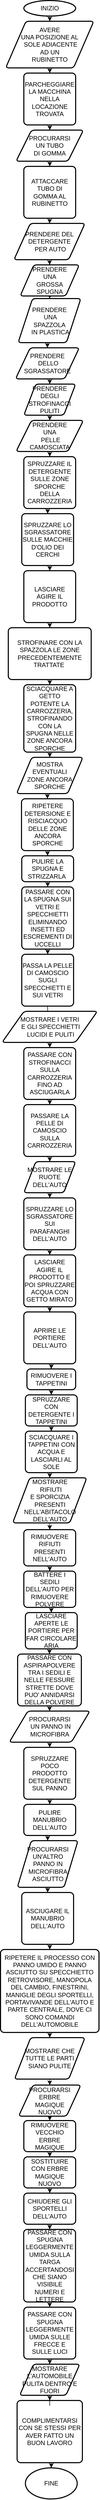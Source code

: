 <mxfile version="13.0.0" type="google"><diagram id="IQCebfmVrzoZ_wD89gp9" name="Page-1"><mxGraphModel dx="1038" dy="580" grid="1" gridSize="10" guides="1" tooltips="1" connect="1" arrows="1" fold="1" page="1" pageScale="1" pageWidth="827" pageHeight="1169" math="0" shadow="0"><root><mxCell id="0"/><mxCell id="1" parent="0"/><mxCell id="xvRq-Amy18OnKWqasp9N-63" style="edgeStyle=orthogonalEdgeStyle;rounded=0;orthogonalLoop=1;jettySize=auto;html=1;exitX=0.5;exitY=1;exitDx=0;exitDy=0;exitPerimeter=0;entryX=0.5;entryY=0;entryDx=0;entryDy=0;" edge="1" parent="1" source="xvRq-Amy18OnKWqasp9N-1" target="xvRq-Amy18OnKWqasp9N-3"><mxGeometry relative="1" as="geometry"/></mxCell><mxCell id="xvRq-Amy18OnKWqasp9N-1" value="INIZIO" style="strokeWidth=2;html=1;shape=mxgraph.flowchart.start_1;whiteSpace=wrap;" vertex="1" parent="1"><mxGeometry x="364" y="10" width="100" height="30" as="geometry"/></mxCell><mxCell id="xvRq-Amy18OnKWqasp9N-64" style="edgeStyle=orthogonalEdgeStyle;rounded=0;orthogonalLoop=1;jettySize=auto;html=1;exitX=0.5;exitY=1;exitDx=0;exitDy=0;entryX=0.5;entryY=0;entryDx=0;entryDy=0;" edge="1" parent="1" source="xvRq-Amy18OnKWqasp9N-3" target="xvRq-Amy18OnKWqasp9N-7"><mxGeometry relative="1" as="geometry"/></mxCell><mxCell id="xvRq-Amy18OnKWqasp9N-3" value="AVERE &lt;br&gt;UNA POSIZIONE AL&lt;br&gt;&amp;nbsp;SOLE ADIACENTE &lt;br&gt;AD UN &lt;br&gt;RUBINETTO" style="shape=parallelogram;html=1;strokeWidth=2;perimeter=parallelogramPerimeter;whiteSpace=wrap;rounded=1;arcSize=12;size=0.23;" vertex="1" parent="1"><mxGeometry x="329" y="50" width="170" height="90" as="geometry"/></mxCell><mxCell id="xvRq-Amy18OnKWqasp9N-66" style="edgeStyle=orthogonalEdgeStyle;rounded=0;orthogonalLoop=1;jettySize=auto;html=1;exitX=0.5;exitY=1;exitDx=0;exitDy=0;entryX=0.5;entryY=0;entryDx=0;entryDy=0;" edge="1" parent="1" source="xvRq-Amy18OnKWqasp9N-4" target="xvRq-Amy18OnKWqasp9N-5"><mxGeometry relative="1" as="geometry"/></mxCell><mxCell id="xvRq-Amy18OnKWqasp9N-4" value="PROCURARSI &lt;br&gt;UN TUBO &lt;br&gt;DI GOMMA" style="shape=parallelogram;html=1;strokeWidth=2;perimeter=parallelogramPerimeter;whiteSpace=wrap;rounded=1;arcSize=12;size=0.23;" vertex="1" parent="1"><mxGeometry x="349" y="260" width="130" height="60" as="geometry"/></mxCell><mxCell id="xvRq-Amy18OnKWqasp9N-67" style="edgeStyle=orthogonalEdgeStyle;rounded=0;orthogonalLoop=1;jettySize=auto;html=1;exitX=0.5;exitY=1;exitDx=0;exitDy=0;entryX=0.5;entryY=0;entryDx=0;entryDy=0;" edge="1" parent="1" source="xvRq-Amy18OnKWqasp9N-5" target="xvRq-Amy18OnKWqasp9N-8"><mxGeometry relative="1" as="geometry"/></mxCell><mxCell id="xvRq-Amy18OnKWqasp9N-5" value="ATTACCARE TUBO DI GOMMA AL RUBINETTO" style="rounded=1;whiteSpace=wrap;html=1;absoluteArcSize=1;arcSize=14;strokeWidth=2;" vertex="1" parent="1"><mxGeometry x="364" y="330" width="100" height="100" as="geometry"/></mxCell><mxCell id="xvRq-Amy18OnKWqasp9N-65" style="edgeStyle=orthogonalEdgeStyle;rounded=0;orthogonalLoop=1;jettySize=auto;html=1;exitX=0.5;exitY=1;exitDx=0;exitDy=0;entryX=0.5;entryY=0;entryDx=0;entryDy=0;" edge="1" parent="1" source="xvRq-Amy18OnKWqasp9N-7" target="xvRq-Amy18OnKWqasp9N-4"><mxGeometry relative="1" as="geometry"/></mxCell><mxCell id="xvRq-Amy18OnKWqasp9N-7" value="PARCHEGGIARE LA MACCHINA NELLA LOCAZIONE TROVATA" style="rounded=1;whiteSpace=wrap;html=1;absoluteArcSize=1;arcSize=14;strokeWidth=2;" vertex="1" parent="1"><mxGeometry x="364" y="150" width="100" height="100" as="geometry"/></mxCell><mxCell id="xvRq-Amy18OnKWqasp9N-68" style="edgeStyle=orthogonalEdgeStyle;rounded=0;orthogonalLoop=1;jettySize=auto;html=1;exitX=0.5;exitY=1;exitDx=0;exitDy=0;entryX=0.5;entryY=0;entryDx=0;entryDy=0;" edge="1" parent="1" source="xvRq-Amy18OnKWqasp9N-8" target="xvRq-Amy18OnKWqasp9N-9"><mxGeometry relative="1" as="geometry"/></mxCell><mxCell id="xvRq-Amy18OnKWqasp9N-8" value="PRENDERE DEL DETERGENTE&lt;br&gt;&amp;nbsp;PER AUTO" style="shape=parallelogram;html=1;strokeWidth=2;perimeter=parallelogramPerimeter;whiteSpace=wrap;rounded=1;arcSize=12;size=0.23;" vertex="1" parent="1"><mxGeometry x="345" y="440" width="137" height="70" as="geometry"/></mxCell><mxCell id="xvRq-Amy18OnKWqasp9N-69" style="edgeStyle=orthogonalEdgeStyle;rounded=0;orthogonalLoop=1;jettySize=auto;html=1;exitX=0.5;exitY=1;exitDx=0;exitDy=0;entryX=0.5;entryY=0;entryDx=0;entryDy=0;" edge="1" parent="1" source="xvRq-Amy18OnKWqasp9N-9" target="xvRq-Amy18OnKWqasp9N-10"><mxGeometry relative="1" as="geometry"/></mxCell><mxCell id="xvRq-Amy18OnKWqasp9N-9" value="PRENDERE &lt;br&gt;UNA &lt;br&gt;GROSSA &lt;br&gt;SPUGNA" style="shape=parallelogram;html=1;strokeWidth=2;perimeter=parallelogramPerimeter;whiteSpace=wrap;rounded=1;arcSize=12;size=0.23;" vertex="1" parent="1"><mxGeometry x="357" y="520" width="114" height="60" as="geometry"/></mxCell><mxCell id="xvRq-Amy18OnKWqasp9N-70" style="edgeStyle=orthogonalEdgeStyle;rounded=0;orthogonalLoop=1;jettySize=auto;html=1;exitX=0.5;exitY=1;exitDx=0;exitDy=0;entryX=0.5;entryY=0;entryDx=0;entryDy=0;" edge="1" parent="1" source="xvRq-Amy18OnKWqasp9N-10" target="xvRq-Amy18OnKWqasp9N-11"><mxGeometry relative="1" as="geometry"/></mxCell><mxCell id="xvRq-Amy18OnKWqasp9N-10" value="PRENDERE&lt;br&gt;&amp;nbsp;UNA &lt;br&gt;SPAZZOLA&lt;br&gt;&amp;nbsp;IN PLASTICA" style="shape=parallelogram;html=1;strokeWidth=2;perimeter=parallelogramPerimeter;whiteSpace=wrap;rounded=1;arcSize=12;size=0.23;" vertex="1" parent="1"><mxGeometry x="353" y="585" width="121" height="85" as="geometry"/></mxCell><mxCell id="xvRq-Amy18OnKWqasp9N-71" style="edgeStyle=orthogonalEdgeStyle;rounded=0;orthogonalLoop=1;jettySize=auto;html=1;exitX=0.5;exitY=1;exitDx=0;exitDy=0;entryX=0.5;entryY=0;entryDx=0;entryDy=0;" edge="1" parent="1" source="xvRq-Amy18OnKWqasp9N-11" target="xvRq-Amy18OnKWqasp9N-13"><mxGeometry relative="1" as="geometry"/></mxCell><mxCell id="xvRq-Amy18OnKWqasp9N-11" value="PRENDERE&lt;br&gt;&amp;nbsp;DELLO SGRASSATORE" style="shape=parallelogram;html=1;strokeWidth=2;perimeter=parallelogramPerimeter;whiteSpace=wrap;rounded=1;arcSize=12;size=0.23;" vertex="1" parent="1"><mxGeometry x="348" y="680" width="123" height="60" as="geometry"/></mxCell><mxCell id="xvRq-Amy18OnKWqasp9N-72" style="edgeStyle=orthogonalEdgeStyle;rounded=0;orthogonalLoop=1;jettySize=auto;html=1;exitX=0.5;exitY=1;exitDx=0;exitDy=0;entryX=0.5;entryY=0;entryDx=0;entryDy=0;" edge="1" parent="1" source="xvRq-Amy18OnKWqasp9N-13" target="xvRq-Amy18OnKWqasp9N-14"><mxGeometry relative="1" as="geometry"/></mxCell><mxCell id="xvRq-Amy18OnKWqasp9N-13" value="PRENDERE DEGLI STROFINACCI PULITI" style="shape=parallelogram;html=1;strokeWidth=2;perimeter=parallelogramPerimeter;whiteSpace=wrap;rounded=1;arcSize=12;size=0.23;" vertex="1" parent="1"><mxGeometry x="364" y="750" width="100" height="60" as="geometry"/></mxCell><mxCell id="xvRq-Amy18OnKWqasp9N-73" style="edgeStyle=orthogonalEdgeStyle;rounded=0;orthogonalLoop=1;jettySize=auto;html=1;exitX=0.5;exitY=1;exitDx=0;exitDy=0;entryX=0.5;entryY=0;entryDx=0;entryDy=0;" edge="1" parent="1" source="xvRq-Amy18OnKWqasp9N-14" target="xvRq-Amy18OnKWqasp9N-15"><mxGeometry relative="1" as="geometry"/></mxCell><mxCell id="xvRq-Amy18OnKWqasp9N-14" value="PRENDERE &lt;br&gt;UNA&lt;br&gt;&amp;nbsp;PELLE &lt;br&gt;CAMOSCIATA" style="shape=parallelogram;html=1;strokeWidth=2;perimeter=parallelogramPerimeter;whiteSpace=wrap;rounded=1;arcSize=12;size=0.23;" vertex="1" parent="1"><mxGeometry x="349" y="820" width="130" height="60" as="geometry"/></mxCell><mxCell id="xvRq-Amy18OnKWqasp9N-74" style="edgeStyle=orthogonalEdgeStyle;rounded=0;orthogonalLoop=1;jettySize=auto;html=1;exitX=0.5;exitY=1;exitDx=0;exitDy=0;entryX=0.5;entryY=0;entryDx=0;entryDy=0;" edge="1" parent="1" source="xvRq-Amy18OnKWqasp9N-15" target="xvRq-Amy18OnKWqasp9N-16"><mxGeometry relative="1" as="geometry"/></mxCell><mxCell id="xvRq-Amy18OnKWqasp9N-15" value="SPRUZZARE IL DETERGENTE SULLE ZONE SPORCHE DELLA CARROZZERIA" style="rounded=1;whiteSpace=wrap;html=1;absoluteArcSize=1;arcSize=14;strokeWidth=2;" vertex="1" parent="1"><mxGeometry x="364" y="890" width="100" height="100" as="geometry"/></mxCell><mxCell id="xvRq-Amy18OnKWqasp9N-75" style="edgeStyle=orthogonalEdgeStyle;rounded=0;orthogonalLoop=1;jettySize=auto;html=1;exitX=0.5;exitY=1;exitDx=0;exitDy=0;entryX=0.5;entryY=0;entryDx=0;entryDy=0;" edge="1" parent="1" source="xvRq-Amy18OnKWqasp9N-16" target="xvRq-Amy18OnKWqasp9N-17"><mxGeometry relative="1" as="geometry"/></mxCell><mxCell id="xvRq-Amy18OnKWqasp9N-16" value="SPRUZZARE LO SGRASSATORE SULLE MACCHIE D'OLIO DEI CERCHI" style="rounded=1;whiteSpace=wrap;html=1;absoluteArcSize=1;arcSize=14;strokeWidth=2;" vertex="1" parent="1"><mxGeometry x="360" y="1000" width="100" height="100" as="geometry"/></mxCell><mxCell id="xvRq-Amy18OnKWqasp9N-76" style="edgeStyle=orthogonalEdgeStyle;rounded=0;orthogonalLoop=1;jettySize=auto;html=1;exitX=0.5;exitY=1;exitDx=0;exitDy=0;" edge="1" parent="1" source="xvRq-Amy18OnKWqasp9N-17" target="xvRq-Amy18OnKWqasp9N-18"><mxGeometry relative="1" as="geometry"/></mxCell><mxCell id="xvRq-Amy18OnKWqasp9N-17" value="LASCIARE AGIRE IL PRODOTTO" style="rounded=1;whiteSpace=wrap;html=1;absoluteArcSize=1;arcSize=14;strokeWidth=2;" vertex="1" parent="1"><mxGeometry x="364" y="1110" width="100" height="100" as="geometry"/></mxCell><mxCell id="xvRq-Amy18OnKWqasp9N-77" style="edgeStyle=orthogonalEdgeStyle;rounded=0;orthogonalLoop=1;jettySize=auto;html=1;exitX=0.5;exitY=1;exitDx=0;exitDy=0;entryX=0.5;entryY=0;entryDx=0;entryDy=0;" edge="1" parent="1" source="xvRq-Amy18OnKWqasp9N-18" target="xvRq-Amy18OnKWqasp9N-19"><mxGeometry relative="1" as="geometry"/></mxCell><mxCell id="xvRq-Amy18OnKWqasp9N-18" value="STROFINARE CON LA SPAZZOLA LE ZONE PRECEDENTEMENTE TRATTATE&amp;nbsp;" style="rounded=1;whiteSpace=wrap;html=1;absoluteArcSize=1;arcSize=14;strokeWidth=2;" vertex="1" parent="1"><mxGeometry x="334" y="1220" width="160" height="100" as="geometry"/></mxCell><mxCell id="xvRq-Amy18OnKWqasp9N-78" style="edgeStyle=orthogonalEdgeStyle;rounded=0;orthogonalLoop=1;jettySize=auto;html=1;exitX=0.5;exitY=1;exitDx=0;exitDy=0;entryX=0.5;entryY=0;entryDx=0;entryDy=0;" edge="1" parent="1" source="xvRq-Amy18OnKWqasp9N-19" target="xvRq-Amy18OnKWqasp9N-20"><mxGeometry relative="1" as="geometry"/></mxCell><mxCell id="xvRq-Amy18OnKWqasp9N-19" value="SCIACQUARE A GETTO POTENTE LA CARROZZERIA, STROFINANDO CON LA SPUGNA NELLE ZONE ANCORA SPORCHE" style="rounded=1;whiteSpace=wrap;html=1;absoluteArcSize=1;arcSize=14;strokeWidth=2;" vertex="1" parent="1"><mxGeometry x="364" y="1330" width="100" height="130" as="geometry"/></mxCell><mxCell id="xvRq-Amy18OnKWqasp9N-79" style="edgeStyle=orthogonalEdgeStyle;rounded=0;orthogonalLoop=1;jettySize=auto;html=1;exitX=0.5;exitY=1;exitDx=0;exitDy=0;entryX=0.5;entryY=0;entryDx=0;entryDy=0;" edge="1" parent="1" source="xvRq-Amy18OnKWqasp9N-20" target="xvRq-Amy18OnKWqasp9N-21"><mxGeometry relative="1" as="geometry"/></mxCell><mxCell id="xvRq-Amy18OnKWqasp9N-20" value="MOSTRA &lt;br&gt;EVENTUALI &lt;br&gt;ZONE ANCORA SPORCHE" style="shape=parallelogram;html=1;strokeWidth=2;perimeter=parallelogramPerimeter;whiteSpace=wrap;rounded=1;arcSize=12;size=0.23;" vertex="1" parent="1"><mxGeometry x="350" y="1470" width="128" height="70" as="geometry"/></mxCell><mxCell id="xvRq-Amy18OnKWqasp9N-80" style="edgeStyle=orthogonalEdgeStyle;rounded=0;orthogonalLoop=1;jettySize=auto;html=1;exitX=0.5;exitY=1;exitDx=0;exitDy=0;entryX=0.5;entryY=0;entryDx=0;entryDy=0;" edge="1" parent="1" source="xvRq-Amy18OnKWqasp9N-21" target="xvRq-Amy18OnKWqasp9N-22"><mxGeometry relative="1" as="geometry"/></mxCell><mxCell id="xvRq-Amy18OnKWqasp9N-21" value="RIPETERE DETERSIONE E RISCIACQUO DELLE ZONE ANCORA SPORCHE" style="rounded=1;whiteSpace=wrap;html=1;absoluteArcSize=1;arcSize=14;strokeWidth=2;" vertex="1" parent="1"><mxGeometry x="359.5" y="1550" width="100" height="100" as="geometry"/></mxCell><mxCell id="xvRq-Amy18OnKWqasp9N-81" style="edgeStyle=orthogonalEdgeStyle;rounded=0;orthogonalLoop=1;jettySize=auto;html=1;exitX=0.5;exitY=1;exitDx=0;exitDy=0;entryX=0.5;entryY=0;entryDx=0;entryDy=0;" edge="1" parent="1" source="xvRq-Amy18OnKWqasp9N-22" target="xvRq-Amy18OnKWqasp9N-26"><mxGeometry relative="1" as="geometry"/></mxCell><mxCell id="xvRq-Amy18OnKWqasp9N-22" value="PULIRE LA SPUGNA E STRIZZARLA&amp;nbsp;" style="rounded=1;whiteSpace=wrap;html=1;absoluteArcSize=1;arcSize=14;strokeWidth=2;" vertex="1" parent="1"><mxGeometry x="360" y="1660" width="100" height="50" as="geometry"/></mxCell><mxCell id="xvRq-Amy18OnKWqasp9N-83" style="edgeStyle=orthogonalEdgeStyle;rounded=0;orthogonalLoop=1;jettySize=auto;html=1;exitX=0.5;exitY=1;exitDx=0;exitDy=0;" edge="1" parent="1" source="xvRq-Amy18OnKWqasp9N-25" target="xvRq-Amy18OnKWqasp9N-27"><mxGeometry relative="1" as="geometry"/></mxCell><mxCell id="xvRq-Amy18OnKWqasp9N-25" value="PASSA LA PELLE DI CAMOSCIO SUGLI SPECCHIETTI E SUI VETRI" style="rounded=1;whiteSpace=wrap;html=1;absoluteArcSize=1;arcSize=14;strokeWidth=2;" vertex="1" parent="1"><mxGeometry x="360" y="1850" width="100" height="100" as="geometry"/></mxCell><mxCell id="xvRq-Amy18OnKWqasp9N-82" style="edgeStyle=orthogonalEdgeStyle;rounded=0;orthogonalLoop=1;jettySize=auto;html=1;exitX=0.5;exitY=1;exitDx=0;exitDy=0;entryX=0.5;entryY=0;entryDx=0;entryDy=0;" edge="1" parent="1" source="xvRq-Amy18OnKWqasp9N-26" target="xvRq-Amy18OnKWqasp9N-25"><mxGeometry relative="1" as="geometry"/></mxCell><mxCell id="xvRq-Amy18OnKWqasp9N-26" value="PASSARE CON LA SPUGNA SUI VETRI E SPECCHIETTI ELIMINANDO INSETTI ED ESCREMENTI DI UCCELLI" style="rounded=1;whiteSpace=wrap;html=1;absoluteArcSize=1;arcSize=14;strokeWidth=2;" vertex="1" parent="1"><mxGeometry x="360" y="1720" width="100" height="120" as="geometry"/></mxCell><mxCell id="xvRq-Amy18OnKWqasp9N-84" style="edgeStyle=orthogonalEdgeStyle;rounded=0;orthogonalLoop=1;jettySize=auto;html=1;exitX=0.5;exitY=1;exitDx=0;exitDy=0;entryX=0.5;entryY=0;entryDx=0;entryDy=0;" edge="1" parent="1" source="xvRq-Amy18OnKWqasp9N-27" target="xvRq-Amy18OnKWqasp9N-28"><mxGeometry relative="1" as="geometry"/></mxCell><mxCell id="xvRq-Amy18OnKWqasp9N-27" value="MOSTRARE I VETRI&lt;br&gt;&amp;nbsp;E GLI SPECCHIETTI&lt;br&gt;&amp;nbsp;LUCIDI E PULITI" style="shape=parallelogram;html=1;strokeWidth=2;perimeter=parallelogramPerimeter;whiteSpace=wrap;rounded=1;arcSize=12;size=0.23;" vertex="1" parent="1"><mxGeometry x="322" y="1960" width="184" height="60" as="geometry"/></mxCell><mxCell id="xvRq-Amy18OnKWqasp9N-85" style="edgeStyle=orthogonalEdgeStyle;rounded=0;orthogonalLoop=1;jettySize=auto;html=1;exitX=0.5;exitY=1;exitDx=0;exitDy=0;entryX=0.5;entryY=0;entryDx=0;entryDy=0;" edge="1" parent="1" source="xvRq-Amy18OnKWqasp9N-28" target="xvRq-Amy18OnKWqasp9N-30"><mxGeometry relative="1" as="geometry"/></mxCell><mxCell id="xvRq-Amy18OnKWqasp9N-28" value="PASSARE CON STROFINACCI SULLA CARROZZERIA FINO AD ASCIUGARLA" style="rounded=1;whiteSpace=wrap;html=1;absoluteArcSize=1;arcSize=14;strokeWidth=2;" vertex="1" parent="1"><mxGeometry x="364" y="2030" width="100" height="100" as="geometry"/></mxCell><mxCell id="xvRq-Amy18OnKWqasp9N-86" style="edgeStyle=orthogonalEdgeStyle;rounded=0;orthogonalLoop=1;jettySize=auto;html=1;exitX=0.5;exitY=1;exitDx=0;exitDy=0;" edge="1" parent="1" source="xvRq-Amy18OnKWqasp9N-30" target="xvRq-Amy18OnKWqasp9N-31"><mxGeometry relative="1" as="geometry"/></mxCell><mxCell id="xvRq-Amy18OnKWqasp9N-30" value="PASSARE LA PELLE DI CAMOSCIO SULLA CARROZZERIA" style="rounded=1;whiteSpace=wrap;html=1;absoluteArcSize=1;arcSize=14;strokeWidth=2;" vertex="1" parent="1"><mxGeometry x="364" y="2140" width="100" height="100" as="geometry"/></mxCell><mxCell id="xvRq-Amy18OnKWqasp9N-87" style="edgeStyle=orthogonalEdgeStyle;rounded=0;orthogonalLoop=1;jettySize=auto;html=1;exitX=0.5;exitY=1;exitDx=0;exitDy=0;entryX=0.5;entryY=0;entryDx=0;entryDy=0;" edge="1" parent="1" source="xvRq-Amy18OnKWqasp9N-31" target="xvRq-Amy18OnKWqasp9N-32"><mxGeometry relative="1" as="geometry"/></mxCell><mxCell id="xvRq-Amy18OnKWqasp9N-31" value="MOSTRARE LE RUOTE DELL'AUTO" style="shape=parallelogram;html=1;strokeWidth=2;perimeter=parallelogramPerimeter;whiteSpace=wrap;rounded=1;arcSize=12;size=0.23;" vertex="1" parent="1"><mxGeometry x="364" y="2250" width="100" height="60" as="geometry"/></mxCell><mxCell id="xvRq-Amy18OnKWqasp9N-88" style="edgeStyle=orthogonalEdgeStyle;rounded=0;orthogonalLoop=1;jettySize=auto;html=1;exitX=0.5;exitY=1;exitDx=0;exitDy=0;entryX=0.5;entryY=0;entryDx=0;entryDy=0;" edge="1" parent="1" source="xvRq-Amy18OnKWqasp9N-32" target="xvRq-Amy18OnKWqasp9N-33"><mxGeometry relative="1" as="geometry"/></mxCell><mxCell id="xvRq-Amy18OnKWqasp9N-32" value="SPRUZZARE LO SGRASSATORE SUI PARAFANGHI DELL'AUTO" style="rounded=1;whiteSpace=wrap;html=1;absoluteArcSize=1;arcSize=14;strokeWidth=2;" vertex="1" parent="1"><mxGeometry x="364" y="2320" width="100" height="100" as="geometry"/></mxCell><mxCell id="xvRq-Amy18OnKWqasp9N-89" style="edgeStyle=orthogonalEdgeStyle;rounded=0;orthogonalLoop=1;jettySize=auto;html=1;exitX=0.5;exitY=1;exitDx=0;exitDy=0;" edge="1" parent="1" source="xvRq-Amy18OnKWqasp9N-33" target="xvRq-Amy18OnKWqasp9N-34"><mxGeometry relative="1" as="geometry"/></mxCell><mxCell id="xvRq-Amy18OnKWqasp9N-33" value="LASCIARE AGIRE IL PRODOTTO E POI SPRUZZARE ACQUA CON GETTO MIRATO" style="rounded=1;whiteSpace=wrap;html=1;absoluteArcSize=1;arcSize=14;strokeWidth=2;" vertex="1" parent="1"><mxGeometry x="364" y="2430" width="100" height="100" as="geometry"/></mxCell><mxCell id="xvRq-Amy18OnKWqasp9N-91" style="edgeStyle=orthogonalEdgeStyle;rounded=0;orthogonalLoop=1;jettySize=auto;html=1;exitX=0.5;exitY=1;exitDx=0;exitDy=0;entryX=0.5;entryY=0;entryDx=0;entryDy=0;" edge="1" parent="1" source="xvRq-Amy18OnKWqasp9N-34" target="xvRq-Amy18OnKWqasp9N-35"><mxGeometry relative="1" as="geometry"/></mxCell><mxCell id="xvRq-Amy18OnKWqasp9N-34" value="APRIRE LE PORTIERE DELL'AUTO" style="rounded=1;whiteSpace=wrap;html=1;absoluteArcSize=1;arcSize=14;strokeWidth=2;" vertex="1" parent="1"><mxGeometry x="364" y="2540" width="100" height="100" as="geometry"/></mxCell><mxCell id="xvRq-Amy18OnKWqasp9N-92" style="edgeStyle=orthogonalEdgeStyle;rounded=0;orthogonalLoop=1;jettySize=auto;html=1;exitX=0.5;exitY=1;exitDx=0;exitDy=0;entryX=0.5;entryY=0;entryDx=0;entryDy=0;" edge="1" parent="1" source="xvRq-Amy18OnKWqasp9N-35" target="xvRq-Amy18OnKWqasp9N-36"><mxGeometry relative="1" as="geometry"/></mxCell><mxCell id="xvRq-Amy18OnKWqasp9N-35" value="RIMUOVERE I TAPPETINI" style="rounded=1;whiteSpace=wrap;html=1;absoluteArcSize=1;arcSize=14;strokeWidth=2;" vertex="1" parent="1"><mxGeometry x="370" y="2650" width="94" height="40" as="geometry"/></mxCell><mxCell id="xvRq-Amy18OnKWqasp9N-93" style="edgeStyle=orthogonalEdgeStyle;rounded=0;orthogonalLoop=1;jettySize=auto;html=1;exitX=0.5;exitY=1;exitDx=0;exitDy=0;entryX=0.5;entryY=0;entryDx=0;entryDy=0;" edge="1" parent="1" source="xvRq-Amy18OnKWqasp9N-36" target="xvRq-Amy18OnKWqasp9N-37"><mxGeometry relative="1" as="geometry"/></mxCell><mxCell id="xvRq-Amy18OnKWqasp9N-36" value="SPRUZZARE CON DETERGENTE I TAPPETINI" style="rounded=1;whiteSpace=wrap;html=1;absoluteArcSize=1;arcSize=14;strokeWidth=2;" vertex="1" parent="1"><mxGeometry x="367" y="2700" width="100" height="60" as="geometry"/></mxCell><mxCell id="xvRq-Amy18OnKWqasp9N-94" style="edgeStyle=orthogonalEdgeStyle;rounded=0;orthogonalLoop=1;jettySize=auto;html=1;exitX=0.5;exitY=1;exitDx=0;exitDy=0;entryX=0.5;entryY=0;entryDx=0;entryDy=0;" edge="1" parent="1" source="xvRq-Amy18OnKWqasp9N-37" target="xvRq-Amy18OnKWqasp9N-39"><mxGeometry relative="1" as="geometry"/></mxCell><mxCell id="xvRq-Amy18OnKWqasp9N-37" value="SCIACQUARE I TAPPETINI CON ACQUA E LASCIARLI AL SOLE" style="rounded=1;whiteSpace=wrap;html=1;absoluteArcSize=1;arcSize=14;strokeWidth=2;" vertex="1" parent="1"><mxGeometry x="367" y="2770" width="100" height="80" as="geometry"/></mxCell><mxCell id="xvRq-Amy18OnKWqasp9N-96" style="edgeStyle=orthogonalEdgeStyle;rounded=0;orthogonalLoop=1;jettySize=auto;html=1;exitX=0.5;exitY=1;exitDx=0;exitDy=0;entryX=0.5;entryY=0;entryDx=0;entryDy=0;" edge="1" parent="1" source="xvRq-Amy18OnKWqasp9N-38" target="xvRq-Amy18OnKWqasp9N-40"><mxGeometry relative="1" as="geometry"/></mxCell><mxCell id="xvRq-Amy18OnKWqasp9N-38" value="RIMUOVERE RIFIUTI PRESENTI NELL'AUTO" style="rounded=1;whiteSpace=wrap;html=1;absoluteArcSize=1;arcSize=14;strokeWidth=2;" vertex="1" parent="1"><mxGeometry x="364" y="2960" width="100" height="70" as="geometry"/></mxCell><mxCell id="xvRq-Amy18OnKWqasp9N-95" style="edgeStyle=orthogonalEdgeStyle;rounded=0;orthogonalLoop=1;jettySize=auto;html=1;exitX=0.5;exitY=1;exitDx=0;exitDy=0;entryX=0.5;entryY=0;entryDx=0;entryDy=0;" edge="1" parent="1" source="xvRq-Amy18OnKWqasp9N-39" target="xvRq-Amy18OnKWqasp9N-38"><mxGeometry relative="1" as="geometry"/></mxCell><mxCell id="xvRq-Amy18OnKWqasp9N-39" value="MOSTRARE&lt;br&gt;&amp;nbsp;RIFIUTI &lt;br&gt;E SPORCIZIA &lt;br&gt;PRESENTI NELL'ABITACOLO DELL'AUTO" style="shape=parallelogram;html=1;strokeWidth=2;perimeter=parallelogramPerimeter;whiteSpace=wrap;rounded=1;arcSize=12;size=0.23;" vertex="1" parent="1"><mxGeometry x="342.5" y="2860" width="143" height="87" as="geometry"/></mxCell><mxCell id="xvRq-Amy18OnKWqasp9N-97" style="edgeStyle=orthogonalEdgeStyle;rounded=0;orthogonalLoop=1;jettySize=auto;html=1;exitX=0.5;exitY=1;exitDx=0;exitDy=0;entryX=0.5;entryY=0;entryDx=0;entryDy=0;" edge="1" parent="1" source="xvRq-Amy18OnKWqasp9N-40" target="xvRq-Amy18OnKWqasp9N-41"><mxGeometry relative="1" as="geometry"/></mxCell><mxCell id="xvRq-Amy18OnKWqasp9N-40" value="BATTERE I SEDILI DELL'AUTO PER RIMUOVERE POLVERE" style="rounded=1;whiteSpace=wrap;html=1;absoluteArcSize=1;arcSize=14;strokeWidth=2;" vertex="1" parent="1"><mxGeometry x="364" y="3040" width="100" height="70" as="geometry"/></mxCell><mxCell id="xvRq-Amy18OnKWqasp9N-98" style="edgeStyle=orthogonalEdgeStyle;rounded=0;orthogonalLoop=1;jettySize=auto;html=1;exitX=0.5;exitY=1;exitDx=0;exitDy=0;entryX=0.5;entryY=0;entryDx=0;entryDy=0;" edge="1" parent="1" source="xvRq-Amy18OnKWqasp9N-41" target="xvRq-Amy18OnKWqasp9N-42"><mxGeometry relative="1" as="geometry"/></mxCell><mxCell id="xvRq-Amy18OnKWqasp9N-41" value="LASCIARE APERTE LE PORTIERE PER FAR CIRCOLARE ARIA" style="rounded=1;whiteSpace=wrap;html=1;absoluteArcSize=1;arcSize=14;strokeWidth=2;" vertex="1" parent="1"><mxGeometry x="367" y="3120" width="100" height="70" as="geometry"/></mxCell><mxCell id="xvRq-Amy18OnKWqasp9N-99" style="edgeStyle=orthogonalEdgeStyle;rounded=0;orthogonalLoop=1;jettySize=auto;html=1;exitX=0.5;exitY=1;exitDx=0;exitDy=0;entryX=0.5;entryY=0;entryDx=0;entryDy=0;" edge="1" parent="1" source="xvRq-Amy18OnKWqasp9N-42" target="xvRq-Amy18OnKWqasp9N-43"><mxGeometry relative="1" as="geometry"/></mxCell><mxCell id="xvRq-Amy18OnKWqasp9N-42" value="PASSARE CON ASPIRAPOLVERE TRA I SEDILI E NELLE FESSURE STRETTE DOVE PUO' ANNIDARSI DELLA POLVERE" style="rounded=1;whiteSpace=wrap;html=1;absoluteArcSize=1;arcSize=14;strokeWidth=2;" vertex="1" parent="1"><mxGeometry x="352" y="3200" width="123" height="100" as="geometry"/></mxCell><mxCell id="xvRq-Amy18OnKWqasp9N-100" style="edgeStyle=orthogonalEdgeStyle;rounded=0;orthogonalLoop=1;jettySize=auto;html=1;exitX=0.5;exitY=1;exitDx=0;exitDy=0;entryX=0.5;entryY=0;entryDx=0;entryDy=0;" edge="1" parent="1" source="xvRq-Amy18OnKWqasp9N-43" target="xvRq-Amy18OnKWqasp9N-44"><mxGeometry relative="1" as="geometry"/></mxCell><mxCell id="xvRq-Amy18OnKWqasp9N-43" value="PROCURARSI&lt;br&gt;&amp;nbsp;UN PANNO IN MICROFIBRA" style="shape=parallelogram;html=1;strokeWidth=2;perimeter=parallelogramPerimeter;whiteSpace=wrap;rounded=1;arcSize=12;size=0.23;" vertex="1" parent="1"><mxGeometry x="336" y="3310" width="155.5" height="60" as="geometry"/></mxCell><mxCell id="xvRq-Amy18OnKWqasp9N-101" style="edgeStyle=orthogonalEdgeStyle;rounded=0;orthogonalLoop=1;jettySize=auto;html=1;exitX=0.5;exitY=1;exitDx=0;exitDy=0;entryX=0.5;entryY=0;entryDx=0;entryDy=0;" edge="1" parent="1" source="xvRq-Amy18OnKWqasp9N-44" target="xvRq-Amy18OnKWqasp9N-45"><mxGeometry relative="1" as="geometry"/></mxCell><mxCell id="xvRq-Amy18OnKWqasp9N-44" value="SPRUZZARE POCO PRODOTTO DETERGENTE SUL PANNO" style="rounded=1;whiteSpace=wrap;html=1;absoluteArcSize=1;arcSize=14;strokeWidth=2;" vertex="1" parent="1"><mxGeometry x="364" y="3380" width="100" height="100" as="geometry"/></mxCell><mxCell id="xvRq-Amy18OnKWqasp9N-102" style="edgeStyle=orthogonalEdgeStyle;rounded=0;orthogonalLoop=1;jettySize=auto;html=1;exitX=0.5;exitY=1;exitDx=0;exitDy=0;entryX=0.5;entryY=0;entryDx=0;entryDy=0;" edge="1" parent="1" source="xvRq-Amy18OnKWqasp9N-45" target="xvRq-Amy18OnKWqasp9N-48"><mxGeometry relative="1" as="geometry"/></mxCell><mxCell id="xvRq-Amy18OnKWqasp9N-45" value="PULIRE MANUBRIO DELL'AUTO" style="rounded=1;whiteSpace=wrap;html=1;absoluteArcSize=1;arcSize=14;strokeWidth=2;" vertex="1" parent="1"><mxGeometry x="364" y="3490" width="100" height="60" as="geometry"/></mxCell><mxCell id="xvRq-Amy18OnKWqasp9N-103" style="edgeStyle=orthogonalEdgeStyle;rounded=0;orthogonalLoop=1;jettySize=auto;html=1;exitX=0.5;exitY=1;exitDx=0;exitDy=0;entryX=0.5;entryY=0;entryDx=0;entryDy=0;" edge="1" parent="1" source="xvRq-Amy18OnKWqasp9N-48" target="xvRq-Amy18OnKWqasp9N-49"><mxGeometry relative="1" as="geometry"/></mxCell><mxCell id="xvRq-Amy18OnKWqasp9N-48" value="PROCURARSI UN'ALTRO &lt;br&gt;PANNO IN MICROFIBRA ASCIUTTO" style="shape=parallelogram;html=1;strokeWidth=2;perimeter=parallelogramPerimeter;whiteSpace=wrap;rounded=1;arcSize=12;size=0.23;" vertex="1" parent="1"><mxGeometry x="351.5" y="3560" width="117" height="90" as="geometry"/></mxCell><mxCell id="xvRq-Amy18OnKWqasp9N-104" style="edgeStyle=orthogonalEdgeStyle;rounded=0;orthogonalLoop=1;jettySize=auto;html=1;exitX=0.5;exitY=1;exitDx=0;exitDy=0;entryX=0.5;entryY=0;entryDx=0;entryDy=0;" edge="1" parent="1" source="xvRq-Amy18OnKWqasp9N-49" target="xvRq-Amy18OnKWqasp9N-50"><mxGeometry relative="1" as="geometry"/></mxCell><mxCell id="xvRq-Amy18OnKWqasp9N-49" value="ASCIUGARE IL MANUBRIO DELL'AUTO" style="rounded=1;whiteSpace=wrap;html=1;absoluteArcSize=1;arcSize=14;strokeWidth=2;" vertex="1" parent="1"><mxGeometry x="360" y="3660" width="100" height="100" as="geometry"/></mxCell><mxCell id="xvRq-Amy18OnKWqasp9N-105" style="edgeStyle=orthogonalEdgeStyle;rounded=0;orthogonalLoop=1;jettySize=auto;html=1;exitX=0.5;exitY=1;exitDx=0;exitDy=0;entryX=0.5;entryY=0;entryDx=0;entryDy=0;" edge="1" parent="1" source="xvRq-Amy18OnKWqasp9N-50" target="xvRq-Amy18OnKWqasp9N-51"><mxGeometry relative="1" as="geometry"/></mxCell><mxCell id="xvRq-Amy18OnKWqasp9N-50" value="RIPETERE IL PROCESSO CON PANNO UMIDO E PANNO ASCIUTTO SU SPECCHIETTO RETROVISORE, MANOPOLA DEL CAMBIO, FINESTRINI, MANIGLIE DEGLI SPORTELLI, PORTAVIVANDE DELL'AUTO E PARTE CENTRALE, DOVE CI SONO COMANDI DELL'AUTOMOBILE" style="rounded=1;whiteSpace=wrap;html=1;absoluteArcSize=1;arcSize=14;strokeWidth=2;" vertex="1" parent="1"><mxGeometry x="319" y="3770" width="190" height="160" as="geometry"/></mxCell><mxCell id="xvRq-Amy18OnKWqasp9N-106" style="edgeStyle=orthogonalEdgeStyle;rounded=0;orthogonalLoop=1;jettySize=auto;html=1;exitX=0.5;exitY=1;exitDx=0;exitDy=0;entryX=0.5;entryY=0;entryDx=0;entryDy=0;" edge="1" parent="1" source="xvRq-Amy18OnKWqasp9N-51" target="xvRq-Amy18OnKWqasp9N-52"><mxGeometry relative="1" as="geometry"/></mxCell><mxCell id="xvRq-Amy18OnKWqasp9N-51" value="MOSTRARE CHE TUTTE LE PARTI SIANO PULITE" style="shape=parallelogram;html=1;strokeWidth=2;perimeter=parallelogramPerimeter;whiteSpace=wrap;rounded=1;arcSize=12;size=0.23;" vertex="1" parent="1"><mxGeometry x="346" y="3940" width="136" height="80" as="geometry"/></mxCell><mxCell id="xvRq-Amy18OnKWqasp9N-107" style="edgeStyle=orthogonalEdgeStyle;rounded=0;orthogonalLoop=1;jettySize=auto;html=1;exitX=0.5;exitY=1;exitDx=0;exitDy=0;entryX=0.5;entryY=0;entryDx=0;entryDy=0;" edge="1" parent="1" source="xvRq-Amy18OnKWqasp9N-52" target="xvRq-Amy18OnKWqasp9N-53"><mxGeometry relative="1" as="geometry"/></mxCell><mxCell id="xvRq-Amy18OnKWqasp9N-52" value="PROCURARSI ERBRE &lt;br&gt;MAGIQUE &lt;br&gt;NUOVO" style="shape=parallelogram;html=1;strokeWidth=2;perimeter=parallelogramPerimeter;whiteSpace=wrap;rounded=1;arcSize=12;size=0.23;" vertex="1" parent="1"><mxGeometry x="354" y="4031.5" width="120" height="60" as="geometry"/></mxCell><mxCell id="xvRq-Amy18OnKWqasp9N-108" style="edgeStyle=orthogonalEdgeStyle;rounded=0;orthogonalLoop=1;jettySize=auto;html=1;exitX=0.5;exitY=1;exitDx=0;exitDy=0;entryX=0.5;entryY=0;entryDx=0;entryDy=0;" edge="1" parent="1" source="xvRq-Amy18OnKWqasp9N-53" target="xvRq-Amy18OnKWqasp9N-54"><mxGeometry relative="1" as="geometry"/></mxCell><mxCell id="xvRq-Amy18OnKWqasp9N-53" value="RIMUOVERE VECCHIO ERBRE MAGIQUE" style="rounded=1;whiteSpace=wrap;html=1;absoluteArcSize=1;arcSize=14;strokeWidth=2;" vertex="1" parent="1"><mxGeometry x="364" y="4100" width="100" height="60" as="geometry"/></mxCell><mxCell id="xvRq-Amy18OnKWqasp9N-109" style="edgeStyle=orthogonalEdgeStyle;rounded=0;orthogonalLoop=1;jettySize=auto;html=1;exitX=0.5;exitY=1;exitDx=0;exitDy=0;entryX=0.5;entryY=0;entryDx=0;entryDy=0;" edge="1" parent="1" source="xvRq-Amy18OnKWqasp9N-54" target="xvRq-Amy18OnKWqasp9N-55"><mxGeometry relative="1" as="geometry"/></mxCell><mxCell id="xvRq-Amy18OnKWqasp9N-54" value="SOSTITUIRE CON ERBRE MAGIQUE NUOVO" style="rounded=1;whiteSpace=wrap;html=1;absoluteArcSize=1;arcSize=14;strokeWidth=2;" vertex="1" parent="1"><mxGeometry x="364" y="4170" width="100" height="60" as="geometry"/></mxCell><mxCell id="xvRq-Amy18OnKWqasp9N-110" style="edgeStyle=orthogonalEdgeStyle;rounded=0;orthogonalLoop=1;jettySize=auto;html=1;exitX=0.5;exitY=1;exitDx=0;exitDy=0;entryX=0.5;entryY=0;entryDx=0;entryDy=0;" edge="1" parent="1" source="xvRq-Amy18OnKWqasp9N-55" target="xvRq-Amy18OnKWqasp9N-56"><mxGeometry relative="1" as="geometry"/></mxCell><mxCell id="xvRq-Amy18OnKWqasp9N-55" value="CHIUDERE GLI SPORTELLI DELL'AUTO" style="rounded=1;whiteSpace=wrap;html=1;absoluteArcSize=1;arcSize=14;strokeWidth=2;" vertex="1" parent="1"><mxGeometry x="364" y="4240" width="100" height="60" as="geometry"/></mxCell><mxCell id="xvRq-Amy18OnKWqasp9N-111" style="edgeStyle=orthogonalEdgeStyle;rounded=0;orthogonalLoop=1;jettySize=auto;html=1;exitX=0.5;exitY=1;exitDx=0;exitDy=0;entryX=0.5;entryY=0;entryDx=0;entryDy=0;" edge="1" parent="1" source="xvRq-Amy18OnKWqasp9N-56" target="xvRq-Amy18OnKWqasp9N-58"><mxGeometry relative="1" as="geometry"/></mxCell><mxCell id="xvRq-Amy18OnKWqasp9N-56" value="PASSARE CON SPUGNA LEGGERMENTE UMIDA SULLA TARGA ACCERTANDOSI CHE SIANO VISIBILE NUMERI E LETTERE" style="rounded=1;whiteSpace=wrap;html=1;absoluteArcSize=1;arcSize=14;strokeWidth=2;" vertex="1" parent="1"><mxGeometry x="363.75" y="4310" width="100" height="140" as="geometry"/></mxCell><mxCell id="xvRq-Amy18OnKWqasp9N-112" style="edgeStyle=orthogonalEdgeStyle;rounded=0;orthogonalLoop=1;jettySize=auto;html=1;exitX=0.5;exitY=1;exitDx=0;exitDy=0;entryX=0.5;entryY=0;entryDx=0;entryDy=0;" edge="1" parent="1" source="xvRq-Amy18OnKWqasp9N-58" target="xvRq-Amy18OnKWqasp9N-61"><mxGeometry relative="1" as="geometry"/></mxCell><mxCell id="xvRq-Amy18OnKWqasp9N-58" value="PASSARE CON SPUGNA LEGGERMENTE UMIDA SULLE FRECCE E SULLE LUCI" style="rounded=1;whiteSpace=wrap;html=1;absoluteArcSize=1;arcSize=14;strokeWidth=2;" vertex="1" parent="1"><mxGeometry x="364" y="4460" width="100" height="100" as="geometry"/></mxCell><mxCell id="xvRq-Amy18OnKWqasp9N-114" style="edgeStyle=orthogonalEdgeStyle;rounded=0;orthogonalLoop=1;jettySize=auto;html=1;exitX=0.5;exitY=1;exitDx=0;exitDy=0;entryX=0.5;entryY=0;entryDx=0;entryDy=0;entryPerimeter=0;" edge="1" parent="1" source="xvRq-Amy18OnKWqasp9N-60" target="xvRq-Amy18OnKWqasp9N-62"><mxGeometry relative="1" as="geometry"/></mxCell><mxCell id="xvRq-Amy18OnKWqasp9N-60" value="COMPLIMENTARSI CON SE STESSI PER AVER FATTO UN BUON LAVORO" style="rounded=1;whiteSpace=wrap;html=1;absoluteArcSize=1;arcSize=14;strokeWidth=2;" vertex="1" parent="1"><mxGeometry x="351" y="4640" width="126" height="120" as="geometry"/></mxCell><mxCell id="xvRq-Amy18OnKWqasp9N-113" style="edgeStyle=orthogonalEdgeStyle;rounded=0;orthogonalLoop=1;jettySize=auto;html=1;exitX=0.5;exitY=1;exitDx=0;exitDy=0;" edge="1" parent="1" source="xvRq-Amy18OnKWqasp9N-61" target="xvRq-Amy18OnKWqasp9N-60"><mxGeometry relative="1" as="geometry"/></mxCell><mxCell id="xvRq-Amy18OnKWqasp9N-61" value="MOSTRARE L'AUTOMOBILE PULITA DENTRO E FUORI" style="shape=parallelogram;html=1;strokeWidth=2;perimeter=parallelogramPerimeter;whiteSpace=wrap;rounded=1;arcSize=12;size=0.23;" vertex="1" parent="1"><mxGeometry x="356" y="4570" width="116" height="60" as="geometry"/></mxCell><mxCell id="xvRq-Amy18OnKWqasp9N-62" value="FINE" style="strokeWidth=2;html=1;shape=mxgraph.flowchart.start_1;whiteSpace=wrap;" vertex="1" parent="1"><mxGeometry x="367" y="4770" width="100" height="60" as="geometry"/></mxCell></root></mxGraphModel></diagram></mxfile>